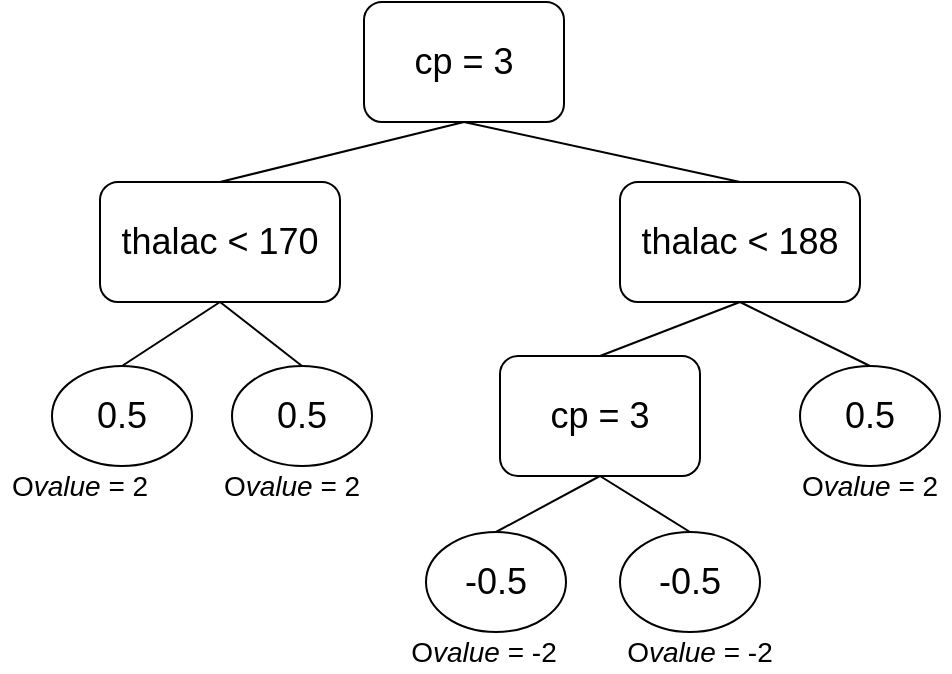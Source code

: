 <mxfile version="14.5.8" type="device"><diagram id="O9PSad6CpOq1MKiVoI8X" name="Page-1"><mxGraphModel dx="650" dy="363" grid="1" gridSize="10" guides="1" tooltips="1" connect="1" arrows="1" fold="1" page="1" pageScale="1" pageWidth="850" pageHeight="1100" math="0" shadow="0"><root><mxCell id="0"/><mxCell id="1" parent="0"/><mxCell id="Vlv5nOQhs9gqAebzTNmM-1" value="&lt;font style=&quot;font-size: 18px&quot;&gt;cp = 3&lt;/font&gt;" style="rounded=1;whiteSpace=wrap;html=1;" vertex="1" parent="1"><mxGeometry x="292" y="225" width="100" height="60" as="geometry"/></mxCell><mxCell id="Vlv5nOQhs9gqAebzTNmM-2" value="&lt;font style=&quot;font-size: 18px&quot;&gt;thalac &amp;lt; 170&lt;/font&gt;" style="rounded=1;whiteSpace=wrap;html=1;" vertex="1" parent="1"><mxGeometry x="160" y="315" width="120" height="60" as="geometry"/></mxCell><mxCell id="Vlv5nOQhs9gqAebzTNmM-3" value="&lt;font style=&quot;font-size: 18px&quot;&gt;0.5&lt;/font&gt;" style="ellipse;whiteSpace=wrap;html=1;" vertex="1" parent="1"><mxGeometry x="136" y="407" width="70" height="50" as="geometry"/></mxCell><mxCell id="Vlv5nOQhs9gqAebzTNmM-4" value="&lt;font style=&quot;font-size: 18px&quot;&gt;0.5&lt;/font&gt;" style="ellipse;whiteSpace=wrap;html=1;" vertex="1" parent="1"><mxGeometry x="226" y="407" width="70" height="50" as="geometry"/></mxCell><mxCell id="Vlv5nOQhs9gqAebzTNmM-5" value="" style="endArrow=none;html=1;exitX=0.5;exitY=0;exitDx=0;exitDy=0;entryX=0.5;entryY=1;entryDx=0;entryDy=0;" edge="1" parent="1" source="Vlv5nOQhs9gqAebzTNmM-2" target="Vlv5nOQhs9gqAebzTNmM-1"><mxGeometry width="50" height="50" relative="1" as="geometry"><mxPoint x="390" y="370" as="sourcePoint"/><mxPoint x="440" y="320" as="targetPoint"/></mxGeometry></mxCell><mxCell id="Vlv5nOQhs9gqAebzTNmM-6" value="" style="endArrow=none;html=1;exitX=0.5;exitY=0;exitDx=0;exitDy=0;entryX=0.5;entryY=1;entryDx=0;entryDy=0;" edge="1" parent="1" source="Vlv5nOQhs9gqAebzTNmM-3" target="Vlv5nOQhs9gqAebzTNmM-2"><mxGeometry width="50" height="50" relative="1" as="geometry"><mxPoint x="330" y="330" as="sourcePoint"/><mxPoint x="380" y="280" as="targetPoint"/></mxGeometry></mxCell><mxCell id="Vlv5nOQhs9gqAebzTNmM-7" value="" style="endArrow=none;html=1;exitX=0.5;exitY=0;exitDx=0;exitDy=0;entryX=0.5;entryY=1;entryDx=0;entryDy=0;" edge="1" parent="1" source="Vlv5nOQhs9gqAebzTNmM-4" target="Vlv5nOQhs9gqAebzTNmM-2"><mxGeometry width="50" height="50" relative="1" as="geometry"><mxPoint x="330" y="330" as="sourcePoint"/><mxPoint x="380" y="280" as="targetPoint"/></mxGeometry></mxCell><mxCell id="Vlv5nOQhs9gqAebzTNmM-8" value="&lt;font style=&quot;font-size: 18px&quot;&gt;thalac &amp;lt; 188&lt;/font&gt;" style="rounded=1;whiteSpace=wrap;html=1;" vertex="1" parent="1"><mxGeometry x="420" y="315" width="120" height="60" as="geometry"/></mxCell><mxCell id="Vlv5nOQhs9gqAebzTNmM-9" value="&lt;font style=&quot;font-size: 18px&quot;&gt;0.5&lt;/font&gt;" style="ellipse;whiteSpace=wrap;html=1;" vertex="1" parent="1"><mxGeometry x="510" y="407" width="70" height="50" as="geometry"/></mxCell><mxCell id="Vlv5nOQhs9gqAebzTNmM-12" value="" style="endArrow=none;html=1;exitX=0.5;exitY=0;exitDx=0;exitDy=0;entryX=0.5;entryY=1;entryDx=0;entryDy=0;" edge="1" parent="1" source="Vlv5nOQhs9gqAebzTNmM-9" target="Vlv5nOQhs9gqAebzTNmM-8"><mxGeometry width="50" height="50" relative="1" as="geometry"><mxPoint x="330" y="370" as="sourcePoint"/><mxPoint x="460" y="370" as="targetPoint"/></mxGeometry></mxCell><mxCell id="Vlv5nOQhs9gqAebzTNmM-13" value="" style="endArrow=none;html=1;exitX=0.5;exitY=1;exitDx=0;exitDy=0;entryX=0.5;entryY=0;entryDx=0;entryDy=0;" edge="1" parent="1" source="Vlv5nOQhs9gqAebzTNmM-1" target="Vlv5nOQhs9gqAebzTNmM-8"><mxGeometry width="50" height="50" relative="1" as="geometry"><mxPoint x="430" y="370" as="sourcePoint"/><mxPoint x="480" y="320" as="targetPoint"/></mxGeometry></mxCell><mxCell id="Vlv5nOQhs9gqAebzTNmM-14" value="&lt;font style=&quot;font-size: 18px&quot;&gt;cp = 3&lt;/font&gt;" style="rounded=1;whiteSpace=wrap;html=1;" vertex="1" parent="1"><mxGeometry x="360" y="402" width="100" height="60" as="geometry"/></mxCell><mxCell id="Vlv5nOQhs9gqAebzTNmM-15" value="&lt;font style=&quot;font-size: 18px&quot;&gt;-0.5&lt;/font&gt;" style="ellipse;whiteSpace=wrap;html=1;" vertex="1" parent="1"><mxGeometry x="323" y="490" width="70" height="50" as="geometry"/></mxCell><mxCell id="Vlv5nOQhs9gqAebzTNmM-16" value="&lt;font style=&quot;font-size: 18px&quot;&gt;-0.5&lt;/font&gt;" style="ellipse;whiteSpace=wrap;html=1;" vertex="1" parent="1"><mxGeometry x="420" y="490" width="70" height="50" as="geometry"/></mxCell><mxCell id="Vlv5nOQhs9gqAebzTNmM-17" value="" style="endArrow=none;html=1;exitX=0.5;exitY=0;exitDx=0;exitDy=0;entryX=0.5;entryY=1;entryDx=0;entryDy=0;" edge="1" parent="1" source="Vlv5nOQhs9gqAebzTNmM-14" target="Vlv5nOQhs9gqAebzTNmM-8"><mxGeometry width="50" height="50" relative="1" as="geometry"><mxPoint x="430" y="420" as="sourcePoint"/><mxPoint x="480" y="370" as="targetPoint"/></mxGeometry></mxCell><mxCell id="Vlv5nOQhs9gqAebzTNmM-18" value="" style="endArrow=none;html=1;exitX=0.5;exitY=1;exitDx=0;exitDy=0;entryX=0.5;entryY=0;entryDx=0;entryDy=0;" edge="1" parent="1" source="Vlv5nOQhs9gqAebzTNmM-14" target="Vlv5nOQhs9gqAebzTNmM-15"><mxGeometry width="50" height="50" relative="1" as="geometry"><mxPoint x="410" y="550" as="sourcePoint"/><mxPoint x="460" y="500" as="targetPoint"/></mxGeometry></mxCell><mxCell id="Vlv5nOQhs9gqAebzTNmM-19" value="" style="endArrow=none;html=1;exitX=0.5;exitY=1;exitDx=0;exitDy=0;entryX=0.5;entryY=0;entryDx=0;entryDy=0;" edge="1" parent="1" source="Vlv5nOQhs9gqAebzTNmM-14" target="Vlv5nOQhs9gqAebzTNmM-16"><mxGeometry width="50" height="50" relative="1" as="geometry"><mxPoint x="410" y="550" as="sourcePoint"/><mxPoint x="460" y="500" as="targetPoint"/></mxGeometry></mxCell><mxCell id="Vlv5nOQhs9gqAebzTNmM-20" value="&lt;font style=&quot;font-size: 14px&quot;&gt;O&lt;/font&gt;&lt;font&gt;&lt;i style=&quot;font-size: 14px&quot;&gt;value&lt;/i&gt;&lt;font style=&quot;font-style: italic ; font-size: 14px&quot;&gt;&amp;nbsp;&lt;/font&gt;&lt;font style=&quot;font-size: 14px&quot;&gt;= 2&lt;/font&gt;&lt;/font&gt;" style="text;html=1;strokeColor=none;fillColor=none;align=center;verticalAlign=middle;whiteSpace=wrap;rounded=0;" vertex="1" parent="1"><mxGeometry x="216" y="457" width="80" height="20" as="geometry"/></mxCell><mxCell id="Vlv5nOQhs9gqAebzTNmM-22" value="&lt;font style=&quot;font-size: 14px&quot;&gt;O&lt;/font&gt;&lt;font&gt;&lt;i style=&quot;font-size: 14px&quot;&gt;value&lt;/i&gt;&lt;font style=&quot;font-style: italic ; font-size: 14px&quot;&gt;&amp;nbsp;&lt;/font&gt;&lt;font style=&quot;font-size: 14px&quot;&gt;= 2&lt;/font&gt;&lt;/font&gt;" style="text;html=1;strokeColor=none;fillColor=none;align=center;verticalAlign=middle;whiteSpace=wrap;rounded=0;" vertex="1" parent="1"><mxGeometry x="110" y="457" width="80" height="20" as="geometry"/></mxCell><mxCell id="Vlv5nOQhs9gqAebzTNmM-23" value="&lt;font style=&quot;font-size: 14px&quot;&gt;O&lt;/font&gt;&lt;font&gt;&lt;i style=&quot;font-size: 14px&quot;&gt;value&lt;/i&gt;&lt;font style=&quot;font-style: italic ; font-size: 14px&quot;&gt;&amp;nbsp;&lt;/font&gt;&lt;font style=&quot;font-size: 14px&quot;&gt;= 2&lt;/font&gt;&lt;/font&gt;" style="text;html=1;strokeColor=none;fillColor=none;align=center;verticalAlign=middle;whiteSpace=wrap;rounded=0;" vertex="1" parent="1"><mxGeometry x="505" y="457" width="80" height="20" as="geometry"/></mxCell><mxCell id="Vlv5nOQhs9gqAebzTNmM-24" value="&lt;font style=&quot;font-size: 14px&quot;&gt;O&lt;/font&gt;&lt;font&gt;&lt;i style=&quot;font-size: 14px&quot;&gt;value&lt;/i&gt;&lt;font style=&quot;font-style: italic ; font-size: 14px&quot;&gt;&amp;nbsp;&lt;/font&gt;&lt;font style=&quot;font-size: 14px&quot;&gt;= -2&lt;/font&gt;&lt;/font&gt;" style="text;html=1;strokeColor=none;fillColor=none;align=center;verticalAlign=middle;whiteSpace=wrap;rounded=0;" vertex="1" parent="1"><mxGeometry x="312" y="540" width="80" height="20" as="geometry"/></mxCell><mxCell id="Vlv5nOQhs9gqAebzTNmM-25" value="&lt;font style=&quot;font-size: 14px&quot;&gt;O&lt;/font&gt;&lt;font&gt;&lt;i style=&quot;font-size: 14px&quot;&gt;value&lt;/i&gt;&lt;font style=&quot;font-style: italic ; font-size: 14px&quot;&gt;&amp;nbsp;&lt;/font&gt;&lt;font style=&quot;font-size: 14px&quot;&gt;= -2&lt;/font&gt;&lt;/font&gt;" style="text;html=1;strokeColor=none;fillColor=none;align=center;verticalAlign=middle;whiteSpace=wrap;rounded=0;" vertex="1" parent="1"><mxGeometry x="420" y="540" width="80" height="20" as="geometry"/></mxCell></root></mxGraphModel></diagram></mxfile>